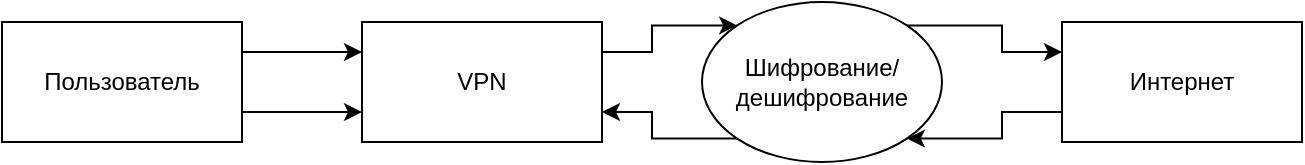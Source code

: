<mxfile version="22.1.18" type="github">
  <diagram name="Страница — 1" id="euWZF1uq0GRX-nTF4nlA">
    <mxGraphModel dx="2049" dy="1114" grid="1" gridSize="10" guides="1" tooltips="1" connect="1" arrows="1" fold="1" page="1" pageScale="1" pageWidth="827" pageHeight="1169" math="0" shadow="0">
      <root>
        <mxCell id="0" />
        <mxCell id="1" parent="0" />
        <mxCell id="I00LUDS0XPE0E5BRiCso-14" style="edgeStyle=orthogonalEdgeStyle;rounded=0;orthogonalLoop=1;jettySize=auto;html=1;exitX=1;exitY=0.25;exitDx=0;exitDy=0;entryX=0;entryY=0.25;entryDx=0;entryDy=0;" edge="1" parent="1" source="I00LUDS0XPE0E5BRiCso-1" target="I00LUDS0XPE0E5BRiCso-3">
          <mxGeometry relative="1" as="geometry" />
        </mxCell>
        <mxCell id="I00LUDS0XPE0E5BRiCso-15" style="edgeStyle=orthogonalEdgeStyle;rounded=0;orthogonalLoop=1;jettySize=auto;html=1;exitX=1;exitY=0.75;exitDx=0;exitDy=0;entryX=0;entryY=0.75;entryDx=0;entryDy=0;" edge="1" parent="1" source="I00LUDS0XPE0E5BRiCso-1" target="I00LUDS0XPE0E5BRiCso-3">
          <mxGeometry relative="1" as="geometry" />
        </mxCell>
        <mxCell id="I00LUDS0XPE0E5BRiCso-1" value="Пользователь" style="rounded=0;whiteSpace=wrap;html=1;" vertex="1" parent="1">
          <mxGeometry x="340" y="230" width="120" height="60" as="geometry" />
        </mxCell>
        <mxCell id="I00LUDS0XPE0E5BRiCso-8" style="edgeStyle=orthogonalEdgeStyle;rounded=0;orthogonalLoop=1;jettySize=auto;html=1;exitX=1;exitY=0.25;exitDx=0;exitDy=0;entryX=0;entryY=0;entryDx=0;entryDy=0;" edge="1" parent="1" source="I00LUDS0XPE0E5BRiCso-3" target="I00LUDS0XPE0E5BRiCso-4">
          <mxGeometry relative="1" as="geometry" />
        </mxCell>
        <mxCell id="I00LUDS0XPE0E5BRiCso-3" value="VPN" style="rounded=0;whiteSpace=wrap;html=1;" vertex="1" parent="1">
          <mxGeometry x="520" y="230" width="120" height="60" as="geometry" />
        </mxCell>
        <mxCell id="I00LUDS0XPE0E5BRiCso-9" style="edgeStyle=orthogonalEdgeStyle;rounded=0;orthogonalLoop=1;jettySize=auto;html=1;exitX=1;exitY=0;exitDx=0;exitDy=0;entryX=0;entryY=0.25;entryDx=0;entryDy=0;" edge="1" parent="1" source="I00LUDS0XPE0E5BRiCso-4" target="I00LUDS0XPE0E5BRiCso-5">
          <mxGeometry relative="1" as="geometry" />
        </mxCell>
        <mxCell id="I00LUDS0XPE0E5BRiCso-11" style="edgeStyle=orthogonalEdgeStyle;rounded=0;orthogonalLoop=1;jettySize=auto;html=1;exitX=0;exitY=1;exitDx=0;exitDy=0;entryX=1;entryY=0.75;entryDx=0;entryDy=0;" edge="1" parent="1" source="I00LUDS0XPE0E5BRiCso-4" target="I00LUDS0XPE0E5BRiCso-3">
          <mxGeometry relative="1" as="geometry" />
        </mxCell>
        <mxCell id="I00LUDS0XPE0E5BRiCso-4" value="Шифрование/дешифрование" style="ellipse;whiteSpace=wrap;html=1;" vertex="1" parent="1">
          <mxGeometry x="690" y="220" width="120" height="80" as="geometry" />
        </mxCell>
        <mxCell id="I00LUDS0XPE0E5BRiCso-10" style="edgeStyle=orthogonalEdgeStyle;rounded=0;orthogonalLoop=1;jettySize=auto;html=1;exitX=0;exitY=0.75;exitDx=0;exitDy=0;entryX=1;entryY=1;entryDx=0;entryDy=0;" edge="1" parent="1" source="I00LUDS0XPE0E5BRiCso-5" target="I00LUDS0XPE0E5BRiCso-4">
          <mxGeometry relative="1" as="geometry" />
        </mxCell>
        <mxCell id="I00LUDS0XPE0E5BRiCso-5" value="Интернет" style="rounded=0;whiteSpace=wrap;html=1;" vertex="1" parent="1">
          <mxGeometry x="870" y="230" width="120" height="60" as="geometry" />
        </mxCell>
      </root>
    </mxGraphModel>
  </diagram>
</mxfile>
